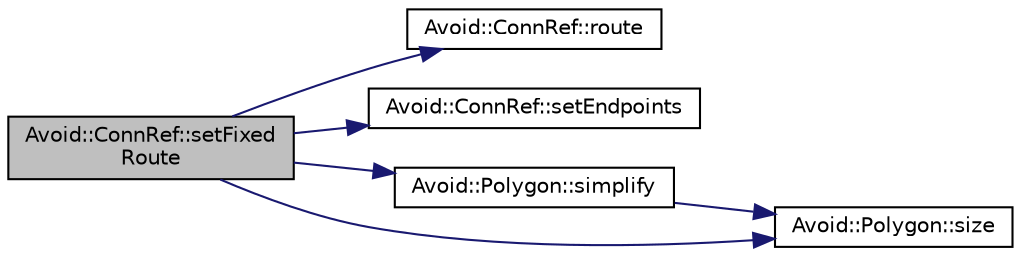 digraph "Avoid::ConnRef::setFixedRoute"
{
  edge [fontname="Helvetica",fontsize="10",labelfontname="Helvetica",labelfontsize="10"];
  node [fontname="Helvetica",fontsize="10",shape=record];
  rankdir="LR";
  Node84 [label="Avoid::ConnRef::setFixed\lRoute",height=0.2,width=0.4,color="black", fillcolor="grey75", style="filled", fontcolor="black"];
  Node84 -> Node85 [color="midnightblue",fontsize="10",style="solid",fontname="Helvetica"];
  Node85 [label="Avoid::ConnRef::route",height=0.2,width=0.4,color="black", fillcolor="white", style="filled",URL="$classAvoid_1_1ConnRef.html#a0d90245fbe772d30723bd578efa3a45d",tooltip="Returns a reference to the current raw \"debug\" route for the connector. "];
  Node84 -> Node86 [color="midnightblue",fontsize="10",style="solid",fontname="Helvetica"];
  Node86 [label="Avoid::ConnRef::setEndpoints",height=0.2,width=0.4,color="black", fillcolor="white", style="filled",URL="$classAvoid_1_1ConnRef.html#ae66e8c90dc191951fc0f64acc4c06d7c",tooltip="Sets both a new source and destination endpoint for this connector. "];
  Node84 -> Node87 [color="midnightblue",fontsize="10",style="solid",fontname="Helvetica"];
  Node87 [label="Avoid::Polygon::simplify",height=0.2,width=0.4,color="black", fillcolor="white", style="filled",URL="$classAvoid_1_1Polygon.html#a2d3a0deb96bbff214b7035e481f0f0e8",tooltip="Returns a simplified Polyline, where all collinear line segments have been collapsed down into single..."];
  Node87 -> Node88 [color="midnightblue",fontsize="10",style="solid",fontname="Helvetica"];
  Node88 [label="Avoid::Polygon::size",height=0.2,width=0.4,color="black", fillcolor="white", style="filled",URL="$classAvoid_1_1Polygon.html#a2f9e9c8c78407eefbde944e663d9711e",tooltip="Returns the number of points in this polygon. "];
  Node84 -> Node88 [color="midnightblue",fontsize="10",style="solid",fontname="Helvetica"];
}
